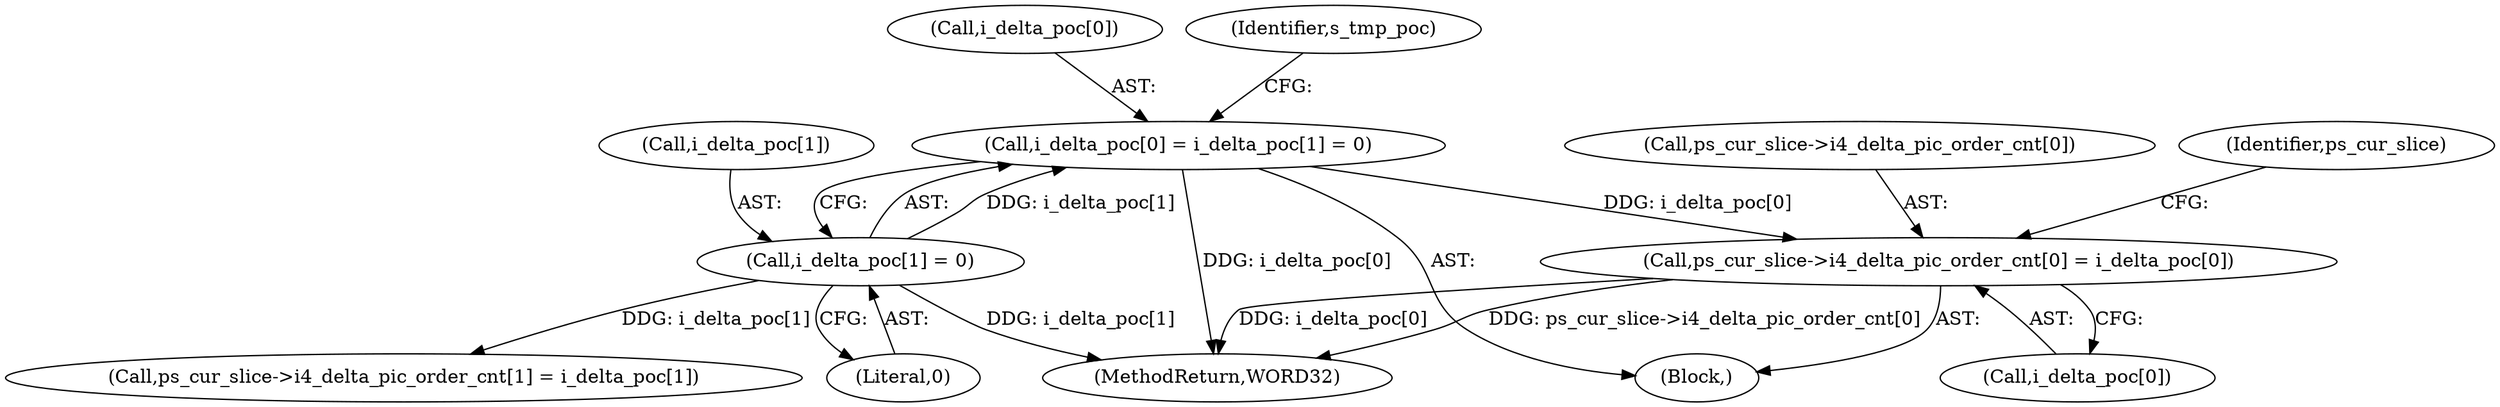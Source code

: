 digraph "0_Android_e629194c62a9a129ce378e08cb1059a8a53f1795_1@array" {
"1000573" [label="(Call,i_delta_poc[0] = i_delta_poc[1] = 0)"];
"1000577" [label="(Call,i_delta_poc[1] = 0)"];
"1001407" [label="(Call,ps_cur_slice->i4_delta_pic_order_cnt[0] = i_delta_poc[0])"];
"1001419" [label="(Identifier,ps_cur_slice)"];
"1002570" [label="(MethodReturn,WORD32)"];
"1001407" [label="(Call,ps_cur_slice->i4_delta_pic_order_cnt[0] = i_delta_poc[0])"];
"1001416" [label="(Call,ps_cur_slice->i4_delta_pic_order_cnt[1] = i_delta_poc[1])"];
"1000574" [label="(Call,i_delta_poc[0])"];
"1000573" [label="(Call,i_delta_poc[0] = i_delta_poc[1] = 0)"];
"1000581" [label="(Literal,0)"];
"1000578" [label="(Call,i_delta_poc[1])"];
"1001413" [label="(Call,i_delta_poc[0])"];
"1000577" [label="(Call,i_delta_poc[1] = 0)"];
"1001408" [label="(Call,ps_cur_slice->i4_delta_pic_order_cnt[0])"];
"1000166" [label="(Block,)"];
"1000584" [label="(Identifier,s_tmp_poc)"];
"1000573" -> "1000166"  [label="AST: "];
"1000573" -> "1000577"  [label="CFG: "];
"1000574" -> "1000573"  [label="AST: "];
"1000577" -> "1000573"  [label="AST: "];
"1000584" -> "1000573"  [label="CFG: "];
"1000573" -> "1002570"  [label="DDG: i_delta_poc[0]"];
"1000577" -> "1000573"  [label="DDG: i_delta_poc[1]"];
"1000573" -> "1001407"  [label="DDG: i_delta_poc[0]"];
"1000577" -> "1000581"  [label="CFG: "];
"1000578" -> "1000577"  [label="AST: "];
"1000581" -> "1000577"  [label="AST: "];
"1000577" -> "1002570"  [label="DDG: i_delta_poc[1]"];
"1000577" -> "1001416"  [label="DDG: i_delta_poc[1]"];
"1001407" -> "1000166"  [label="AST: "];
"1001407" -> "1001413"  [label="CFG: "];
"1001408" -> "1001407"  [label="AST: "];
"1001413" -> "1001407"  [label="AST: "];
"1001419" -> "1001407"  [label="CFG: "];
"1001407" -> "1002570"  [label="DDG: ps_cur_slice->i4_delta_pic_order_cnt[0]"];
"1001407" -> "1002570"  [label="DDG: i_delta_poc[0]"];
}
